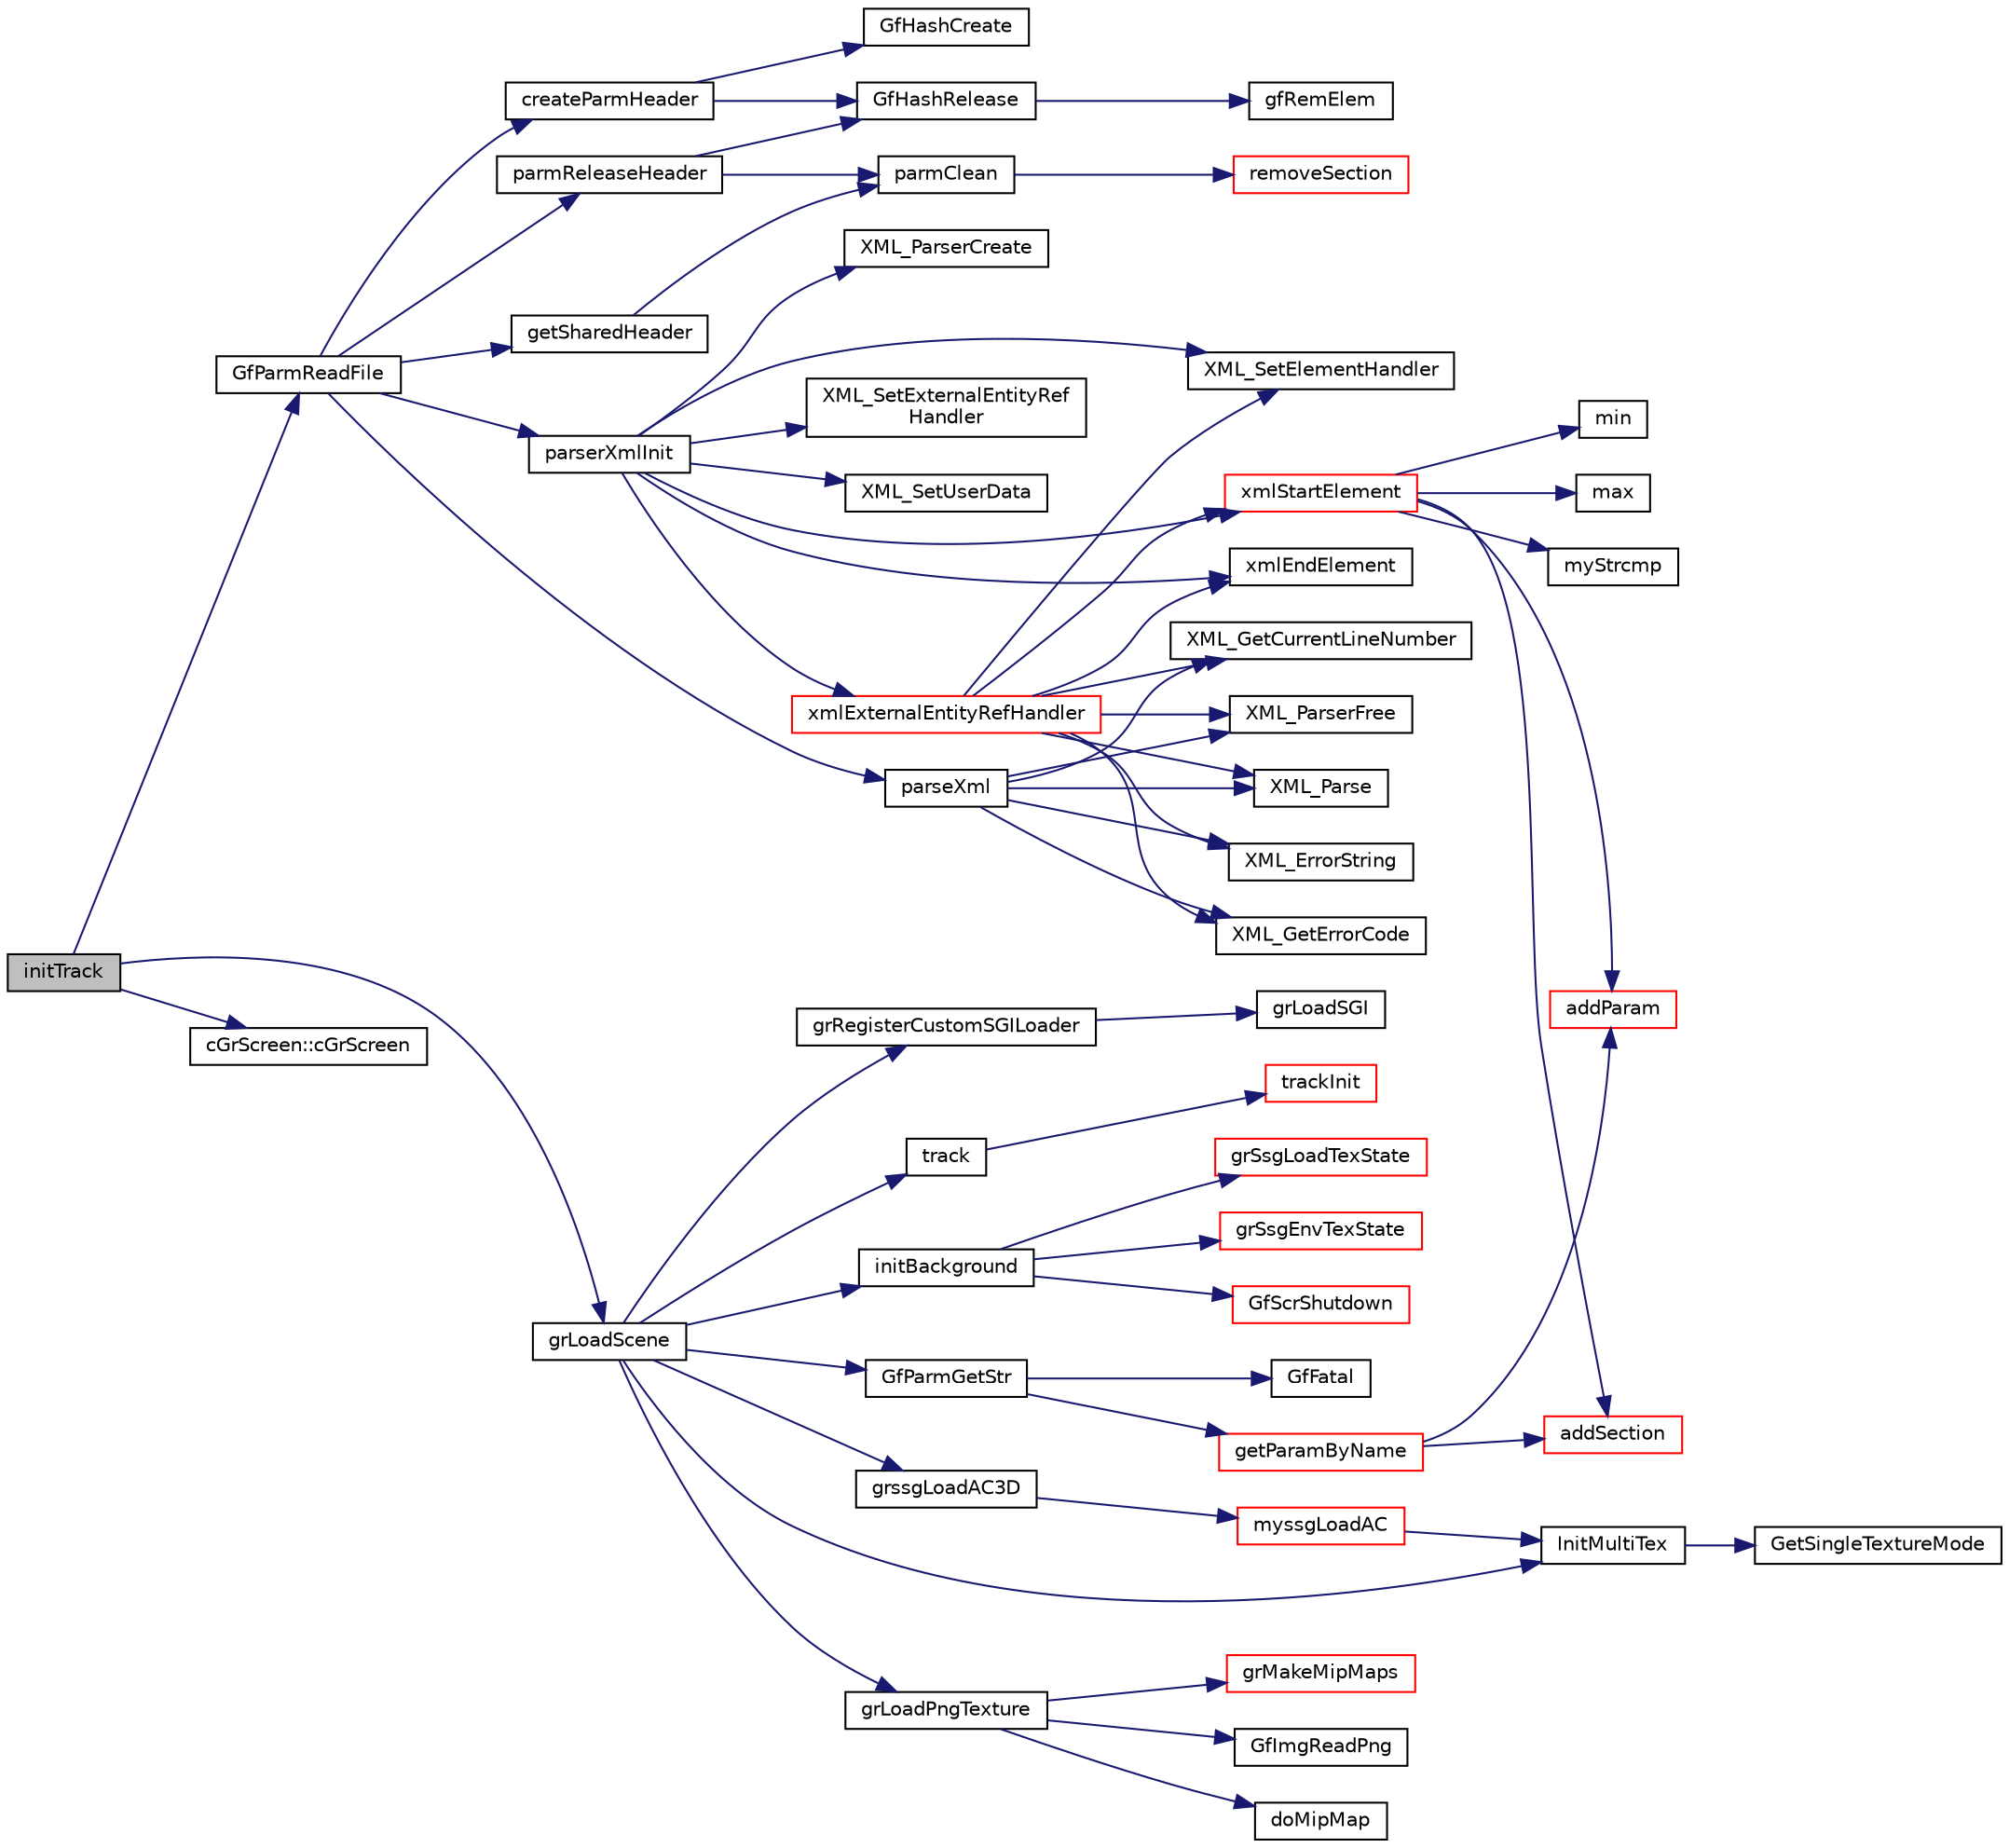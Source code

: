digraph "initTrack"
{
  edge [fontname="Helvetica",fontsize="10",labelfontname="Helvetica",labelfontsize="10"];
  node [fontname="Helvetica",fontsize="10",shape=record];
  rankdir="LR";
  Node1 [label="initTrack",height=0.2,width=0.4,color="black", fillcolor="grey75", style="filled", fontcolor="black"];
  Node1 -> Node2 [color="midnightblue",fontsize="10",style="solid",fontname="Helvetica"];
  Node2 [label="GfParmReadFile",height=0.2,width=0.4,color="black", fillcolor="white", style="filled",URL="$group__paramsfile.html#ga86fccfc1b5f8abf4ef6546896abd1e4f",tooltip="Read parameter set from file and return handle to parameter set. "];
  Node2 -> Node3 [color="midnightblue",fontsize="10",style="solid",fontname="Helvetica"];
  Node3 [label="getSharedHeader",height=0.2,width=0.4,color="black", fillcolor="white", style="filled",URL="$group__paramshelper.html#ga5935841c26ba851b585d1b06a06b04f9",tooltip="Helper function for looking up parameter sets in the cache. "];
  Node3 -> Node4 [color="midnightblue",fontsize="10",style="solid",fontname="Helvetica"];
  Node4 [label="parmClean",height=0.2,width=0.4,color="black", fillcolor="white", style="filled",URL="$group__paramshelper.html#gaac5f3f388c857d021c431414dc192346",tooltip="Helper function to release the parameter set content. "];
  Node4 -> Node5 [color="midnightblue",fontsize="10",style="solid",fontname="Helvetica"];
  Node5 [label="removeSection",height=0.2,width=0.4,color="red", fillcolor="white", style="filled",URL="$group__paramshelper.html#gac51895ad01bc596f2891d7f1dce31a3b",tooltip="Helper function to remove a section and its contents (subsections, elements). "];
  Node2 -> Node6 [color="midnightblue",fontsize="10",style="solid",fontname="Helvetica"];
  Node6 [label="createParmHeader",height=0.2,width=0.4,color="black", fillcolor="white", style="filled",URL="$group__paramshelper.html#ga51eeeb22e31263d97660ac17f4523059",tooltip="Helper function to create header for parameter set handle. "];
  Node6 -> Node7 [color="midnightblue",fontsize="10",style="solid",fontname="Helvetica"];
  Node7 [label="GfHashCreate",height=0.2,width=0.4,color="black", fillcolor="white", style="filled",URL="$group__hash.html#ga2f9ae7e2ca54b135a6fed903b26a51c3",tooltip="Create a new hash table. "];
  Node6 -> Node8 [color="midnightblue",fontsize="10",style="solid",fontname="Helvetica"];
  Node8 [label="GfHashRelease",height=0.2,width=0.4,color="black", fillcolor="white", style="filled",URL="$group__hash.html#ga7a1013beb031af3ded1251fb41ba0ae2",tooltip="Release a hash table. "];
  Node8 -> Node9 [color="midnightblue",fontsize="10",style="solid",fontname="Helvetica"];
  Node9 [label="gfRemElem",height=0.2,width=0.4,color="black", fillcolor="white", style="filled",URL="$hash_8cpp.html#ad7fbb4bb2471283e27a8104d62d88720",tooltip="Remove a table element. "];
  Node2 -> Node10 [color="midnightblue",fontsize="10",style="solid",fontname="Helvetica"];
  Node10 [label="parserXmlInit",height=0.2,width=0.4,color="black", fillcolor="white", style="filled",URL="$group__paramshelper.html#gac858836123c9b216a1ac07054f1c622e",tooltip="Helper function to set up XML parser in parmHandle. "];
  Node10 -> Node11 [color="midnightblue",fontsize="10",style="solid",fontname="Helvetica"];
  Node11 [label="XML_ParserCreate",height=0.2,width=0.4,color="black", fillcolor="white", style="filled",URL="$xmlparse_8h.html#ade0dde4b0e968d0ca6276f44576e13f7"];
  Node10 -> Node12 [color="midnightblue",fontsize="10",style="solid",fontname="Helvetica"];
  Node12 [label="XML_SetElementHandler",height=0.2,width=0.4,color="black", fillcolor="white", style="filled",URL="$xmlparse_8h.html#a8196f30d3a7d9af1d4ef6d19393670ce"];
  Node10 -> Node13 [color="midnightblue",fontsize="10",style="solid",fontname="Helvetica"];
  Node13 [label="xmlStartElement",height=0.2,width=0.4,color="red", fillcolor="white", style="filled",URL="$group__paramshelper.html#ga45d22a41d2ebfe64d6d62222ce1f799c",tooltip="Helper function to process opening XML elements. "];
  Node13 -> Node14 [color="midnightblue",fontsize="10",style="solid",fontname="Helvetica"];
  Node14 [label="min",height=0.2,width=0.4,color="black", fillcolor="white", style="filled",URL="$_basic_8h.html#a07ea3b7c7ac18b96fd67ba3a6757ceb2"];
  Node13 -> Node15 [color="midnightblue",fontsize="10",style="solid",fontname="Helvetica"];
  Node15 [label="max",height=0.2,width=0.4,color="black", fillcolor="white", style="filled",URL="$_basic_8h.html#a5d2b2bbbf85f9a5ef76ff76cf42a4e69"];
  Node13 -> Node16 [color="midnightblue",fontsize="10",style="solid",fontname="Helvetica"];
  Node16 [label="myStrcmp",height=0.2,width=0.4,color="black", fillcolor="white", style="filled",URL="$params_8cpp.html#abe4e52c180f7f323352a4d231263478c"];
  Node13 -> Node17 [color="midnightblue",fontsize="10",style="solid",fontname="Helvetica"];
  Node17 [label="addSection",height=0.2,width=0.4,color="red", fillcolor="white", style="filled",URL="$group__paramshelper.html#ga56946944d68598d938e65db86ce1221f",tooltip="Helper function to add a section to a parameter set. "];
  Node13 -> Node18 [color="midnightblue",fontsize="10",style="solid",fontname="Helvetica"];
  Node18 [label="addParam",height=0.2,width=0.4,color="red", fillcolor="white", style="filled",URL="$group__paramshelper.html#gaf202744654cbc648b47479f30ccc3a8c",tooltip="Helper function to add parameter, does not check for duplicated name. "];
  Node10 -> Node19 [color="midnightblue",fontsize="10",style="solid",fontname="Helvetica"];
  Node19 [label="xmlEndElement",height=0.2,width=0.4,color="black", fillcolor="white", style="filled",URL="$group__paramshelper.html#ga48f0e93d727aea78b8dadfb8e859c26d",tooltip="Helper function to process closing XML elements. "];
  Node10 -> Node20 [color="midnightblue",fontsize="10",style="solid",fontname="Helvetica"];
  Node20 [label="XML_SetExternalEntityRef\lHandler",height=0.2,width=0.4,color="black", fillcolor="white", style="filled",URL="$xmlparse_8h.html#a4be35852fe0a42e2f46e990a49b12905"];
  Node10 -> Node21 [color="midnightblue",fontsize="10",style="solid",fontname="Helvetica"];
  Node21 [label="xmlExternalEntityRefHandler",height=0.2,width=0.4,color="red", fillcolor="white", style="filled",URL="$group__paramshelper.html#gab2e26dde18900c30b28d2476878ecdc2",tooltip="Helper function to handle external XML entities (XML referencing over multiple files/URI&#39;s). "];
  Node21 -> Node12 [color="midnightblue",fontsize="10",style="solid",fontname="Helvetica"];
  Node21 -> Node13 [color="midnightblue",fontsize="10",style="solid",fontname="Helvetica"];
  Node21 -> Node19 [color="midnightblue",fontsize="10",style="solid",fontname="Helvetica"];
  Node21 -> Node22 [color="midnightblue",fontsize="10",style="solid",fontname="Helvetica"];
  Node22 [label="XML_Parse",height=0.2,width=0.4,color="black", fillcolor="white", style="filled",URL="$xmlparse_8h.html#aa06dad15892c63db00b52076959824ab"];
  Node21 -> Node23 [color="midnightblue",fontsize="10",style="solid",fontname="Helvetica"];
  Node23 [label="XML_ErrorString",height=0.2,width=0.4,color="black", fillcolor="white", style="filled",URL="$xmlparse_8h.html#ad5096213a0c5e65394c9cce5c378edbe"];
  Node21 -> Node24 [color="midnightblue",fontsize="10",style="solid",fontname="Helvetica"];
  Node24 [label="XML_GetErrorCode",height=0.2,width=0.4,color="black", fillcolor="white", style="filled",URL="$xmlparse_8h.html#a52353f6b74112285d2480e5396de1909"];
  Node21 -> Node25 [color="midnightblue",fontsize="10",style="solid",fontname="Helvetica"];
  Node25 [label="XML_GetCurrentLineNumber",height=0.2,width=0.4,color="black", fillcolor="white", style="filled",URL="$xmlparse_8h.html#af83853fd6e66f9e3da11533240c4225f"];
  Node21 -> Node26 [color="midnightblue",fontsize="10",style="solid",fontname="Helvetica"];
  Node26 [label="XML_ParserFree",height=0.2,width=0.4,color="black", fillcolor="white", style="filled",URL="$xmlparse_8h.html#ad46cb4a3a84d2b767811fc788b7cf90f"];
  Node10 -> Node27 [color="midnightblue",fontsize="10",style="solid",fontname="Helvetica"];
  Node27 [label="XML_SetUserData",height=0.2,width=0.4,color="black", fillcolor="white", style="filled",URL="$xmlparse_8h.html#aa5537176d35f3a2a96f9a56886ea1752"];
  Node2 -> Node28 [color="midnightblue",fontsize="10",style="solid",fontname="Helvetica"];
  Node28 [label="parseXml",height=0.2,width=0.4,color="black", fillcolor="white", style="filled",URL="$group__paramshelper.html#gaf8e1884873dd5449e8fedab60c19e46a",tooltip="Helper function to parse one line of XML. "];
  Node28 -> Node22 [color="midnightblue",fontsize="10",style="solid",fontname="Helvetica"];
  Node28 -> Node23 [color="midnightblue",fontsize="10",style="solid",fontname="Helvetica"];
  Node28 -> Node24 [color="midnightblue",fontsize="10",style="solid",fontname="Helvetica"];
  Node28 -> Node25 [color="midnightblue",fontsize="10",style="solid",fontname="Helvetica"];
  Node28 -> Node26 [color="midnightblue",fontsize="10",style="solid",fontname="Helvetica"];
  Node2 -> Node29 [color="midnightblue",fontsize="10",style="solid",fontname="Helvetica"];
  Node29 [label="parmReleaseHeader",height=0.2,width=0.4,color="black", fillcolor="white", style="filled",URL="$group__paramshelper.html#ga240416a305e2986d5fe269ae7ecc92df",tooltip="Helper function to release the parameter set if the reference counter is 0. "];
  Node29 -> Node4 [color="midnightblue",fontsize="10",style="solid",fontname="Helvetica"];
  Node29 -> Node8 [color="midnightblue",fontsize="10",style="solid",fontname="Helvetica"];
  Node1 -> Node30 [color="midnightblue",fontsize="10",style="solid",fontname="Helvetica"];
  Node30 [label="grLoadScene",height=0.2,width=0.4,color="black", fillcolor="white", style="filled",URL="$grscene_8cpp.html#a6dce091ea403bcd447950e56a680052a"];
  Node30 -> Node31 [color="midnightblue",fontsize="10",style="solid",fontname="Helvetica"];
  Node31 [label="InitMultiTex",height=0.2,width=0.4,color="black", fillcolor="white", style="filled",URL="$grmain_8cpp.html#af138379ef999f07dd6d85b9b8f91f5cf"];
  Node31 -> Node32 [color="midnightblue",fontsize="10",style="solid",fontname="Helvetica"];
  Node32 [label="GetSingleTextureMode",height=0.2,width=0.4,color="black", fillcolor="white", style="filled",URL="$tgf_8cpp.html#aa5af1ec4784ef904bb0d615cbc64fb55"];
  Node30 -> Node33 [color="midnightblue",fontsize="10",style="solid",fontname="Helvetica"];
  Node33 [label="grLoadPngTexture",height=0.2,width=0.4,color="black", fillcolor="white", style="filled",URL="$grutil_8cpp.html#a9c658bef2b9599f3912aab1a233ac733"];
  Node33 -> Node34 [color="midnightblue",fontsize="10",style="solid",fontname="Helvetica"];
  Node34 [label="GfImgReadPng",height=0.2,width=0.4,color="black", fillcolor="white", style="filled",URL="$group__img.html#gae1213f2d0c4f49bfdf3b064c342216bd",tooltip="Load an image from disk to a buffer in RGBA mode. "];
  Node33 -> Node35 [color="midnightblue",fontsize="10",style="solid",fontname="Helvetica"];
  Node35 [label="doMipMap",height=0.2,width=0.4,color="black", fillcolor="white", style="filled",URL="$grtexture_8cpp.html#a191c746622c1adf361ed3c36689c2cdc"];
  Node33 -> Node36 [color="midnightblue",fontsize="10",style="solid",fontname="Helvetica"];
  Node36 [label="grMakeMipMaps",height=0.2,width=0.4,color="red", fillcolor="white", style="filled",URL="$grtexture_8cpp.html#a13ad2b002438dbafa6e83e5048f82bdc"];
  Node30 -> Node37 [color="midnightblue",fontsize="10",style="solid",fontname="Helvetica"];
  Node37 [label="grRegisterCustomSGILoader",height=0.2,width=0.4,color="black", fillcolor="white", style="filled",URL="$grtexture_8cpp.html#adcd548ba558ece437a449e5b7f44ab49"];
  Node37 -> Node38 [color="midnightblue",fontsize="10",style="solid",fontname="Helvetica"];
  Node38 [label="grLoadSGI",height=0.2,width=0.4,color="black", fillcolor="white", style="filled",URL="$grtexture_8cpp.html#a720337b1b2d53907bef99cd846ac15da"];
  Node30 -> Node39 [color="midnightblue",fontsize="10",style="solid",fontname="Helvetica"];
  Node39 [label="track",height=0.2,width=0.4,color="black", fillcolor="white", style="filled",URL="$trackitf_8cpp.html#a11a66512e15180ff8964831c9d7a1e96"];
  Node39 -> Node40 [color="midnightblue",fontsize="10",style="solid",fontname="Helvetica"];
  Node40 [label="trackInit",height=0.2,width=0.4,color="red", fillcolor="white", style="filled",URL="$trackitf_8cpp.html#aebf51c3b63202a395d390516e23f7681"];
  Node30 -> Node41 [color="midnightblue",fontsize="10",style="solid",fontname="Helvetica"];
  Node41 [label="initBackground",height=0.2,width=0.4,color="black", fillcolor="white", style="filled",URL="$grscene_8cpp.html#aa715cd3148f2f3d46299f1391df68b9d"];
  Node41 -> Node42 [color="midnightblue",fontsize="10",style="solid",fontname="Helvetica"];
  Node42 [label="grSsgLoadTexState",height=0.2,width=0.4,color="red", fillcolor="white", style="filled",URL="$grutil_8cpp.html#a09f2dc4c131b061152dd7a5eab5eabd3"];
  Node41 -> Node43 [color="midnightblue",fontsize="10",style="solid",fontname="Helvetica"];
  Node43 [label="grSsgEnvTexState",height=0.2,width=0.4,color="red", fillcolor="white", style="filled",URL="$grutil_8cpp.html#a8b21204aa8f966df13164430d14f2de2"];
  Node41 -> Node44 [color="midnightblue",fontsize="10",style="solid",fontname="Helvetica"];
  Node44 [label="GfScrShutdown",height=0.2,width=0.4,color="red", fillcolor="white", style="filled",URL="$group__screen.html#ga6d0bb220ea6cff819677463a10351c56",tooltip="Shutdown the screen. "];
  Node30 -> Node45 [color="midnightblue",fontsize="10",style="solid",fontname="Helvetica"];
  Node45 [label="GfParmGetStr",height=0.2,width=0.4,color="black", fillcolor="white", style="filled",URL="$group__paramsdata.html#gaa37bfd1fabd03d24fd50812c2330fa12",tooltip="Get a string parameter from the parameter set handle. "];
  Node45 -> Node46 [color="midnightblue",fontsize="10",style="solid",fontname="Helvetica"];
  Node46 [label="GfFatal",height=0.2,width=0.4,color="black", fillcolor="white", style="filled",URL="$tgf_8h.html#a927c58e55400ef72e0e54548b26f973d"];
  Node45 -> Node47 [color="midnightblue",fontsize="10",style="solid",fontname="Helvetica"];
  Node47 [label="getParamByName",height=0.2,width=0.4,color="red", fillcolor="white", style="filled",URL="$group__paramshelper.html#gad76ca407ee6b618e69f80c80aa319d63",tooltip="Helper function to get (or create) a parameter by name. "];
  Node47 -> Node17 [color="midnightblue",fontsize="10",style="solid",fontname="Helvetica"];
  Node47 -> Node18 [color="midnightblue",fontsize="10",style="solid",fontname="Helvetica"];
  Node30 -> Node48 [color="midnightblue",fontsize="10",style="solid",fontname="Helvetica"];
  Node48 [label="grssgLoadAC3D",height=0.2,width=0.4,color="black", fillcolor="white", style="filled",URL="$grscene_8cpp.html#a967299ded64621f1e3a4081c5b92945c"];
  Node48 -> Node49 [color="midnightblue",fontsize="10",style="solid",fontname="Helvetica"];
  Node49 [label="myssgLoadAC",height=0.2,width=0.4,color="red", fillcolor="white", style="filled",URL="$grloadac_8cpp.html#aca6c0ea64a721edad055d914ddbef0c8"];
  Node49 -> Node31 [color="midnightblue",fontsize="10",style="solid",fontname="Helvetica"];
  Node1 -> Node50 [color="midnightblue",fontsize="10",style="solid",fontname="Helvetica"];
  Node50 [label="cGrScreen::cGrScreen",height=0.2,width=0.4,color="black", fillcolor="white", style="filled",URL="$classc_gr_screen.html#a9ca01e263cf00971d35321061bcf337a"];
}
